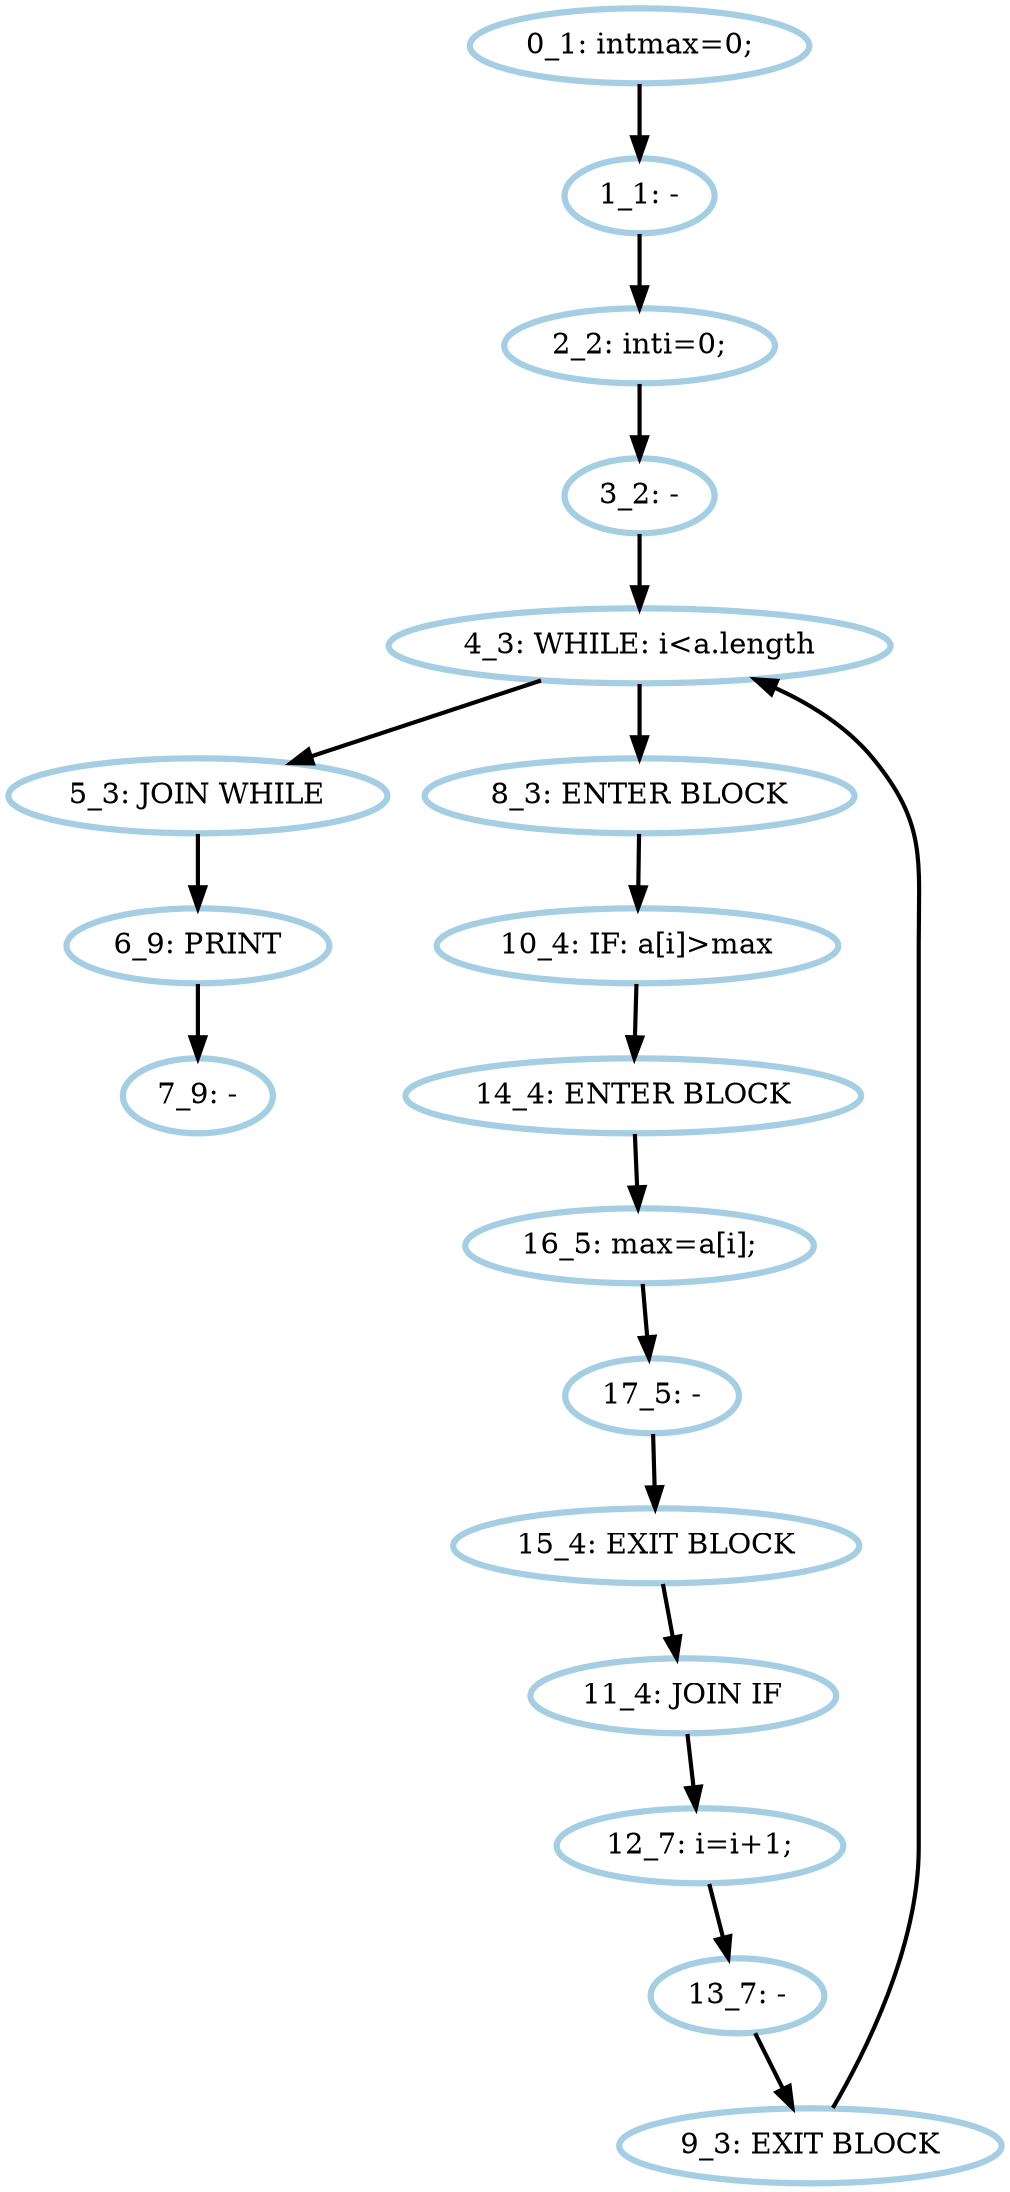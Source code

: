 digraph G {
    0 [penwidth=3,label="0_1: intmax=0;",color=1, colorscheme=paired12] 
    1 [penwidth=3,label="1_1: -",color=1, colorscheme=paired12] 
    2 [penwidth=3,label="2_2: inti=0;",color=1, colorscheme=paired12] 
    3 [penwidth=3,label="3_2: -",color=1, colorscheme=paired12] 
    4 [penwidth=3,label="4_3: WHILE: i<a.length",color=1, colorscheme=paired12] 
    5 [penwidth=3,label="5_3: JOIN WHILE",color=1, colorscheme=paired12] 
    6 [penwidth=3,label="6_9: PRINT",color=1, colorscheme=paired12] 
    7 [penwidth=3,label="7_9: -",color=1, colorscheme=paired12] 
    8 [penwidth=3,label="8_3: ENTER BLOCK",color=1, colorscheme=paired12] 
    9 [penwidth=3,label="9_3: EXIT BLOCK",color=1, colorscheme=paired12] 
    10 [penwidth=3,label="10_4: IF: a[i]>max",color=1, colorscheme=paired12] 
    11 [penwidth=3,label="11_4: JOIN IF",color=1, colorscheme=paired12] 
    12 [penwidth=3,label="12_7: i=i+1;",color=1, colorscheme=paired12] 
    13 [penwidth=3,label="13_7: -",color=1, colorscheme=paired12] 
    14 [penwidth=3,label="14_4: ENTER BLOCK",color=1, colorscheme=paired12] 
    15 [penwidth=3,label="15_4: EXIT BLOCK",color=1, colorscheme=paired12] 
    16 [penwidth=3,label="16_5: max=a[i];",color=1, colorscheme=paired12] 
    17 [penwidth=3,label="17_5: -",color=1, colorscheme=paired12] 

    0->1 [penwidth=2] 
    1->2 [penwidth=2] 
    2->3 [penwidth=2] 
    3->4 [penwidth=2] 
    4->8 [penwidth=2] 
    4->5 [penwidth=2] 
    5->6 [penwidth=2] 
    6->7 [penwidth=2] 
    8->10 [penwidth=2] 
    9->4 [penwidth=2] 
    10->14 [penwidth=2] 
    11->12 [penwidth=2] 
    12->13 [penwidth=2] 
    13->9 [penwidth=2] 
    14->16 [penwidth=2] 
    15->11 [penwidth=2] 
    16->17 [penwidth=2] 
    17->15 [penwidth=2] 
}